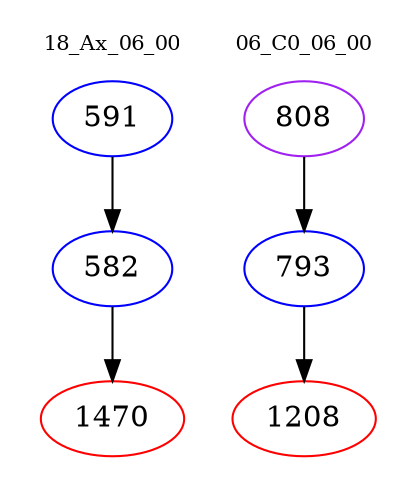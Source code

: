 digraph{
subgraph cluster_0 {
color = white
label = "18_Ax_06_00";
fontsize=10;
T0_591 [label="591", color="blue"]
T0_591 -> T0_582 [color="black"]
T0_582 [label="582", color="blue"]
T0_582 -> T0_1470 [color="black"]
T0_1470 [label="1470", color="red"]
}
subgraph cluster_1 {
color = white
label = "06_C0_06_00";
fontsize=10;
T1_808 [label="808", color="purple"]
T1_808 -> T1_793 [color="black"]
T1_793 [label="793", color="blue"]
T1_793 -> T1_1208 [color="black"]
T1_1208 [label="1208", color="red"]
}
}
